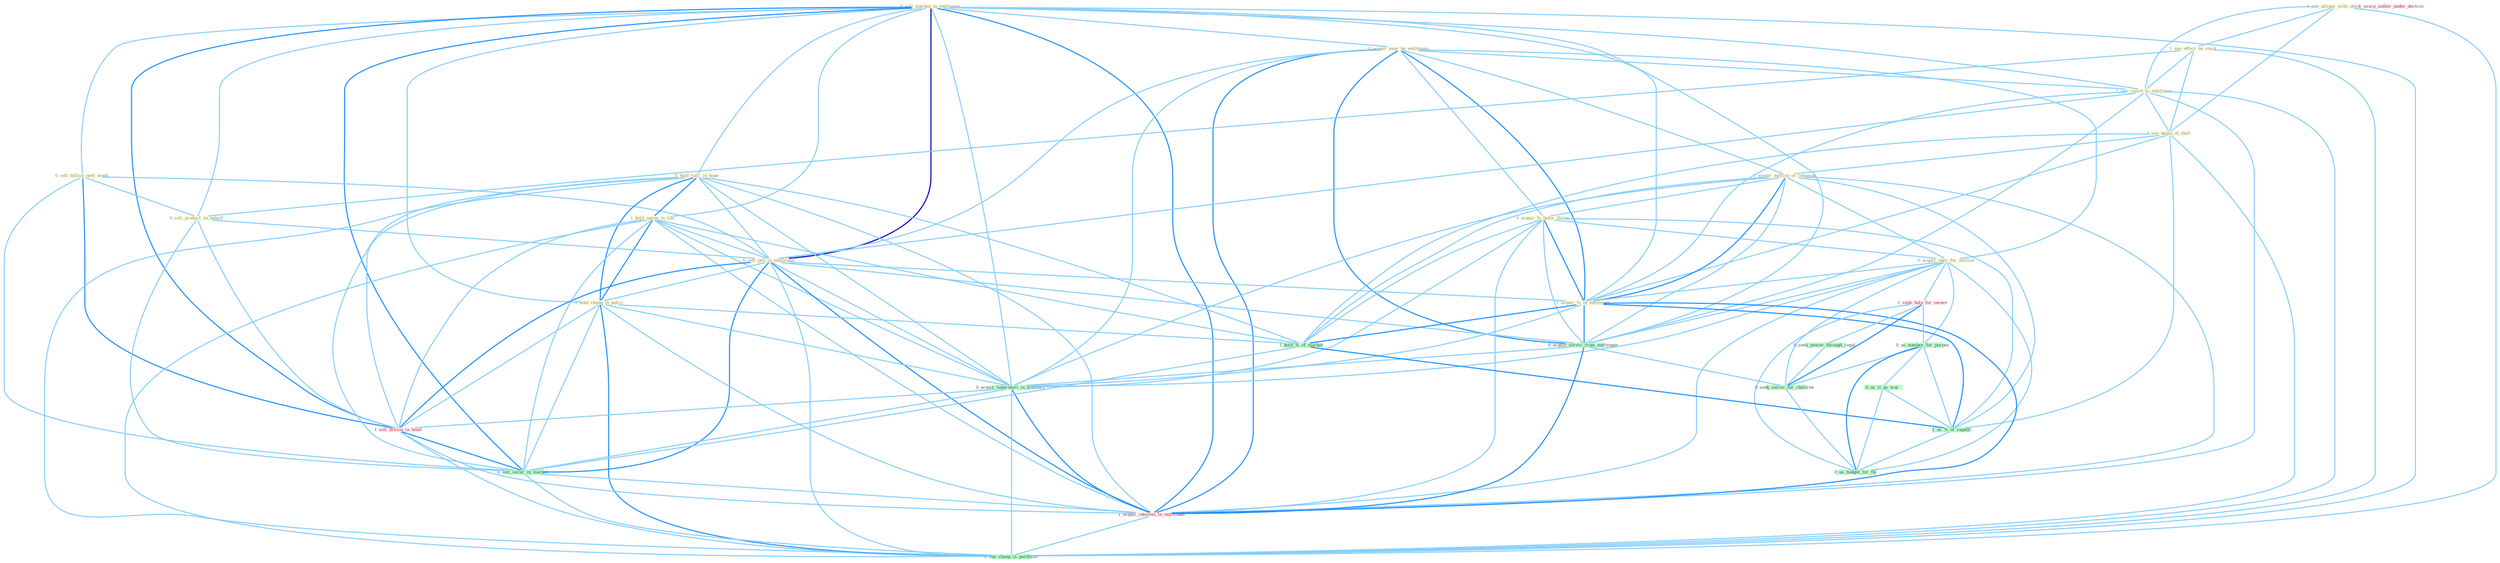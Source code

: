 Graph G{ 
    node
    [shape=polygon,style=filled,width=.5,height=.06,color="#BDFCC9",fixedsize=true,fontsize=4,
    fontcolor="#2f4f4f"];
    {node
    [color="#ffffe0", fontcolor="#8b7d6b"] "0_sell_machin_in_entitynam " "0_acquir_year_by_entitynam " "0_sell_billion_next_week " "1_see_allianc_with_other " "0_hold_ralli_in_hope " "1_hold_anyon_in_life " "1_see_effect_on_stock " "1_see_resist_to_entitynam " "1_see_begin_of_shift " "1_acquir_million_of_common " "0_acquir_%_befor_throw " "0_sell_product_on_behalf " "0_sell_pill_in_entitynam " "0_acquir_oper_for_million " "1_acquir_%_of_entitynam " "1_hold_chang_in_polici "}
{node [color="#fff0f5", fontcolor="#b22222"] "1_seek_help_for_owner " "1_sell_billion_in_bond " "1_usurp_author_under_doctrin " "1_acquir_interest_in_entitynam "}
edge [color="#B0E2FF"];

	"0_sell_machin_in_entitynam " -- "0_acquir_year_by_entitynam " [w="1", color="#87cefa" ];
	"0_sell_machin_in_entitynam " -- "0_sell_billion_next_week " [w="1", color="#87cefa" ];
	"0_sell_machin_in_entitynam " -- "0_hold_ralli_in_hope " [w="1", color="#87cefa" ];
	"0_sell_machin_in_entitynam " -- "1_hold_anyon_in_life " [w="1", color="#87cefa" ];
	"0_sell_machin_in_entitynam " -- "1_see_resist_to_entitynam " [w="1", color="#87cefa" ];
	"0_sell_machin_in_entitynam " -- "0_sell_product_on_behalf " [w="1", color="#87cefa" ];
	"0_sell_machin_in_entitynam " -- "0_sell_pill_in_entitynam " [w="3", color="#0000cd" , len=0.6];
	"0_sell_machin_in_entitynam " -- "1_acquir_%_of_entitynam " [w="1", color="#87cefa" ];
	"0_sell_machin_in_entitynam " -- "1_hold_chang_in_polici " [w="1", color="#87cefa" ];
	"0_sell_machin_in_entitynam " -- "0_acquir_servic_from_entitynam " [w="1", color="#87cefa" ];
	"0_sell_machin_in_entitynam " -- "0_acquir_laboratori_in_transact " [w="1", color="#87cefa" ];
	"0_sell_machin_in_entitynam " -- "1_sell_billion_in_bond " [w="2", color="#1e90ff" , len=0.8];
	"0_sell_machin_in_entitynam " -- "0_sell_secur_in_market " [w="2", color="#1e90ff" , len=0.8];
	"0_sell_machin_in_entitynam " -- "1_acquir_interest_in_entitynam " [w="2", color="#1e90ff" , len=0.8];
	"0_sell_machin_in_entitynam " -- "1_see_chang_in_portfolio " [w="1", color="#87cefa" ];
	"0_acquir_year_by_entitynam " -- "1_see_resist_to_entitynam " [w="1", color="#87cefa" ];
	"0_acquir_year_by_entitynam " -- "1_acquir_million_of_common " [w="1", color="#87cefa" ];
	"0_acquir_year_by_entitynam " -- "0_acquir_%_befor_throw " [w="1", color="#87cefa" ];
	"0_acquir_year_by_entitynam " -- "0_sell_pill_in_entitynam " [w="1", color="#87cefa" ];
	"0_acquir_year_by_entitynam " -- "0_acquir_oper_for_million " [w="1", color="#87cefa" ];
	"0_acquir_year_by_entitynam " -- "1_acquir_%_of_entitynam " [w="2", color="#1e90ff" , len=0.8];
	"0_acquir_year_by_entitynam " -- "0_acquir_servic_from_entitynam " [w="2", color="#1e90ff" , len=0.8];
	"0_acquir_year_by_entitynam " -- "0_acquir_laboratori_in_transact " [w="1", color="#87cefa" ];
	"0_acquir_year_by_entitynam " -- "1_acquir_interest_in_entitynam " [w="2", color="#1e90ff" , len=0.8];
	"0_sell_billion_next_week " -- "0_sell_product_on_behalf " [w="1", color="#87cefa" ];
	"0_sell_billion_next_week " -- "0_sell_pill_in_entitynam " [w="1", color="#87cefa" ];
	"0_sell_billion_next_week " -- "1_sell_billion_in_bond " [w="2", color="#1e90ff" , len=0.8];
	"0_sell_billion_next_week " -- "0_sell_secur_in_market " [w="1", color="#87cefa" ];
	"1_see_allianc_with_other " -- "1_see_effect_on_stock " [w="1", color="#87cefa" ];
	"1_see_allianc_with_other " -- "1_see_resist_to_entitynam " [w="1", color="#87cefa" ];
	"1_see_allianc_with_other " -- "1_see_begin_of_shift " [w="1", color="#87cefa" ];
	"1_see_allianc_with_other " -- "1_see_chang_in_portfolio " [w="1", color="#87cefa" ];
	"0_hold_ralli_in_hope " -- "1_hold_anyon_in_life " [w="2", color="#1e90ff" , len=0.8];
	"0_hold_ralli_in_hope " -- "0_sell_pill_in_entitynam " [w="1", color="#87cefa" ];
	"0_hold_ralli_in_hope " -- "1_hold_chang_in_polici " [w="2", color="#1e90ff" , len=0.8];
	"0_hold_ralli_in_hope " -- "1_hold_%_of_market " [w="1", color="#87cefa" ];
	"0_hold_ralli_in_hope " -- "0_acquir_laboratori_in_transact " [w="1", color="#87cefa" ];
	"0_hold_ralli_in_hope " -- "1_sell_billion_in_bond " [w="1", color="#87cefa" ];
	"0_hold_ralli_in_hope " -- "0_sell_secur_in_market " [w="1", color="#87cefa" ];
	"0_hold_ralli_in_hope " -- "1_acquir_interest_in_entitynam " [w="1", color="#87cefa" ];
	"0_hold_ralli_in_hope " -- "1_see_chang_in_portfolio " [w="1", color="#87cefa" ];
	"1_hold_anyon_in_life " -- "0_sell_pill_in_entitynam " [w="1", color="#87cefa" ];
	"1_hold_anyon_in_life " -- "1_hold_chang_in_polici " [w="2", color="#1e90ff" , len=0.8];
	"1_hold_anyon_in_life " -- "1_hold_%_of_market " [w="1", color="#87cefa" ];
	"1_hold_anyon_in_life " -- "0_acquir_laboratori_in_transact " [w="1", color="#87cefa" ];
	"1_hold_anyon_in_life " -- "1_sell_billion_in_bond " [w="1", color="#87cefa" ];
	"1_hold_anyon_in_life " -- "0_sell_secur_in_market " [w="1", color="#87cefa" ];
	"1_hold_anyon_in_life " -- "1_acquir_interest_in_entitynam " [w="1", color="#87cefa" ];
	"1_hold_anyon_in_life " -- "1_see_chang_in_portfolio " [w="1", color="#87cefa" ];
	"1_see_effect_on_stock " -- "1_see_resist_to_entitynam " [w="1", color="#87cefa" ];
	"1_see_effect_on_stock " -- "1_see_begin_of_shift " [w="1", color="#87cefa" ];
	"1_see_effect_on_stock " -- "0_sell_product_on_behalf " [w="1", color="#87cefa" ];
	"1_see_effect_on_stock " -- "1_see_chang_in_portfolio " [w="1", color="#87cefa" ];
	"1_see_resist_to_entitynam " -- "1_see_begin_of_shift " [w="1", color="#87cefa" ];
	"1_see_resist_to_entitynam " -- "0_sell_pill_in_entitynam " [w="1", color="#87cefa" ];
	"1_see_resist_to_entitynam " -- "1_acquir_%_of_entitynam " [w="1", color="#87cefa" ];
	"1_see_resist_to_entitynam " -- "0_acquir_servic_from_entitynam " [w="1", color="#87cefa" ];
	"1_see_resist_to_entitynam " -- "1_acquir_interest_in_entitynam " [w="1", color="#87cefa" ];
	"1_see_resist_to_entitynam " -- "1_see_chang_in_portfolio " [w="1", color="#87cefa" ];
	"1_see_begin_of_shift " -- "1_acquir_million_of_common " [w="1", color="#87cefa" ];
	"1_see_begin_of_shift " -- "1_acquir_%_of_entitynam " [w="1", color="#87cefa" ];
	"1_see_begin_of_shift " -- "1_hold_%_of_market " [w="1", color="#87cefa" ];
	"1_see_begin_of_shift " -- "1_us_%_of_capabl " [w="1", color="#87cefa" ];
	"1_see_begin_of_shift " -- "1_see_chang_in_portfolio " [w="1", color="#87cefa" ];
	"1_acquir_million_of_common " -- "0_acquir_%_befor_throw " [w="1", color="#87cefa" ];
	"1_acquir_million_of_common " -- "0_acquir_oper_for_million " [w="1", color="#87cefa" ];
	"1_acquir_million_of_common " -- "1_acquir_%_of_entitynam " [w="2", color="#1e90ff" , len=0.8];
	"1_acquir_million_of_common " -- "0_acquir_servic_from_entitynam " [w="1", color="#87cefa" ];
	"1_acquir_million_of_common " -- "1_hold_%_of_market " [w="1", color="#87cefa" ];
	"1_acquir_million_of_common " -- "0_acquir_laboratori_in_transact " [w="1", color="#87cefa" ];
	"1_acquir_million_of_common " -- "1_us_%_of_capabl " [w="1", color="#87cefa" ];
	"1_acquir_million_of_common " -- "1_acquir_interest_in_entitynam " [w="1", color="#87cefa" ];
	"0_acquir_%_befor_throw " -- "0_acquir_oper_for_million " [w="1", color="#87cefa" ];
	"0_acquir_%_befor_throw " -- "1_acquir_%_of_entitynam " [w="2", color="#1e90ff" , len=0.8];
	"0_acquir_%_befor_throw " -- "0_acquir_servic_from_entitynam " [w="1", color="#87cefa" ];
	"0_acquir_%_befor_throw " -- "1_hold_%_of_market " [w="1", color="#87cefa" ];
	"0_acquir_%_befor_throw " -- "0_acquir_laboratori_in_transact " [w="1", color="#87cefa" ];
	"0_acquir_%_befor_throw " -- "1_us_%_of_capabl " [w="1", color="#87cefa" ];
	"0_acquir_%_befor_throw " -- "1_acquir_interest_in_entitynam " [w="1", color="#87cefa" ];
	"0_sell_product_on_behalf " -- "0_sell_pill_in_entitynam " [w="1", color="#87cefa" ];
	"0_sell_product_on_behalf " -- "1_sell_billion_in_bond " [w="1", color="#87cefa" ];
	"0_sell_product_on_behalf " -- "0_sell_secur_in_market " [w="1", color="#87cefa" ];
	"0_sell_pill_in_entitynam " -- "1_acquir_%_of_entitynam " [w="1", color="#87cefa" ];
	"0_sell_pill_in_entitynam " -- "1_hold_chang_in_polici " [w="1", color="#87cefa" ];
	"0_sell_pill_in_entitynam " -- "0_acquir_servic_from_entitynam " [w="1", color="#87cefa" ];
	"0_sell_pill_in_entitynam " -- "0_acquir_laboratori_in_transact " [w="1", color="#87cefa" ];
	"0_sell_pill_in_entitynam " -- "1_sell_billion_in_bond " [w="2", color="#1e90ff" , len=0.8];
	"0_sell_pill_in_entitynam " -- "0_sell_secur_in_market " [w="2", color="#1e90ff" , len=0.8];
	"0_sell_pill_in_entitynam " -- "1_acquir_interest_in_entitynam " [w="2", color="#1e90ff" , len=0.8];
	"0_sell_pill_in_entitynam " -- "1_see_chang_in_portfolio " [w="1", color="#87cefa" ];
	"0_acquir_oper_for_million " -- "1_acquir_%_of_entitynam " [w="1", color="#87cefa" ];
	"0_acquir_oper_for_million " -- "1_seek_help_for_owner " [w="1", color="#87cefa" ];
	"0_acquir_oper_for_million " -- "0_acquir_servic_from_entitynam " [w="1", color="#87cefa" ];
	"0_acquir_oper_for_million " -- "0_us_number_for_purpos " [w="1", color="#87cefa" ];
	"0_acquir_oper_for_million " -- "0_acquir_laboratori_in_transact " [w="1", color="#87cefa" ];
	"0_acquir_oper_for_million " -- "1_acquir_interest_in_entitynam " [w="1", color="#87cefa" ];
	"0_acquir_oper_for_million " -- "0_seek_servic_for_children " [w="1", color="#87cefa" ];
	"0_acquir_oper_for_million " -- "0_us_budget_for_thi " [w="1", color="#87cefa" ];
	"1_acquir_%_of_entitynam " -- "0_acquir_servic_from_entitynam " [w="2", color="#1e90ff" , len=0.8];
	"1_acquir_%_of_entitynam " -- "1_hold_%_of_market " [w="2", color="#1e90ff" , len=0.8];
	"1_acquir_%_of_entitynam " -- "0_acquir_laboratori_in_transact " [w="1", color="#87cefa" ];
	"1_acquir_%_of_entitynam " -- "1_us_%_of_capabl " [w="2", color="#1e90ff" , len=0.8];
	"1_acquir_%_of_entitynam " -- "1_acquir_interest_in_entitynam " [w="2", color="#1e90ff" , len=0.8];
	"1_hold_chang_in_polici " -- "1_hold_%_of_market " [w="1", color="#87cefa" ];
	"1_hold_chang_in_polici " -- "0_acquir_laboratori_in_transact " [w="1", color="#87cefa" ];
	"1_hold_chang_in_polici " -- "1_sell_billion_in_bond " [w="1", color="#87cefa" ];
	"1_hold_chang_in_polici " -- "0_sell_secur_in_market " [w="1", color="#87cefa" ];
	"1_hold_chang_in_polici " -- "1_acquir_interest_in_entitynam " [w="1", color="#87cefa" ];
	"1_hold_chang_in_polici " -- "1_see_chang_in_portfolio " [w="2", color="#1e90ff" , len=0.8];
	"1_seek_help_for_owner " -- "0_seek_power_through_regul " [w="1", color="#87cefa" ];
	"1_seek_help_for_owner " -- "0_us_number_for_purpos " [w="1", color="#87cefa" ];
	"1_seek_help_for_owner " -- "0_seek_servic_for_children " [w="2", color="#1e90ff" , len=0.8];
	"1_seek_help_for_owner " -- "0_us_budget_for_thi " [w="1", color="#87cefa" ];
	"0_acquir_servic_from_entitynam " -- "0_acquir_laboratori_in_transact " [w="1", color="#87cefa" ];
	"0_acquir_servic_from_entitynam " -- "1_acquir_interest_in_entitynam " [w="2", color="#1e90ff" , len=0.8];
	"0_acquir_servic_from_entitynam " -- "0_seek_servic_for_children " [w="1", color="#87cefa" ];
	"1_hold_%_of_market " -- "1_us_%_of_capabl " [w="2", color="#1e90ff" , len=0.8];
	"1_hold_%_of_market " -- "0_sell_secur_in_market " [w="1", color="#87cefa" ];
	"0_seek_power_through_regul " -- "0_seek_servic_for_children " [w="1", color="#87cefa" ];
	"0_us_number_for_purpos " -- "0_us_it_as_wai " [w="1", color="#87cefa" ];
	"0_us_number_for_purpos " -- "1_us_%_of_capabl " [w="1", color="#87cefa" ];
	"0_us_number_for_purpos " -- "0_seek_servic_for_children " [w="1", color="#87cefa" ];
	"0_us_number_for_purpos " -- "0_us_budget_for_thi " [w="2", color="#1e90ff" , len=0.8];
	"0_acquir_laboratori_in_transact " -- "1_sell_billion_in_bond " [w="1", color="#87cefa" ];
	"0_acquir_laboratori_in_transact " -- "0_sell_secur_in_market " [w="1", color="#87cefa" ];
	"0_acquir_laboratori_in_transact " -- "1_acquir_interest_in_entitynam " [w="2", color="#1e90ff" , len=0.8];
	"0_acquir_laboratori_in_transact " -- "1_see_chang_in_portfolio " [w="1", color="#87cefa" ];
	"1_sell_billion_in_bond " -- "0_sell_secur_in_market " [w="2", color="#1e90ff" , len=0.8];
	"1_sell_billion_in_bond " -- "1_acquir_interest_in_entitynam " [w="1", color="#87cefa" ];
	"1_sell_billion_in_bond " -- "1_see_chang_in_portfolio " [w="1", color="#87cefa" ];
	"0_us_it_as_wai " -- "1_us_%_of_capabl " [w="1", color="#87cefa" ];
	"0_us_it_as_wai " -- "0_us_budget_for_thi " [w="1", color="#87cefa" ];
	"1_us_%_of_capabl " -- "0_us_budget_for_thi " [w="1", color="#87cefa" ];
	"0_sell_secur_in_market " -- "1_acquir_interest_in_entitynam " [w="1", color="#87cefa" ];
	"0_sell_secur_in_market " -- "1_see_chang_in_portfolio " [w="1", color="#87cefa" ];
	"1_acquir_interest_in_entitynam " -- "1_see_chang_in_portfolio " [w="1", color="#87cefa" ];
	"0_seek_servic_for_children " -- "0_us_budget_for_thi " [w="1", color="#87cefa" ];
}